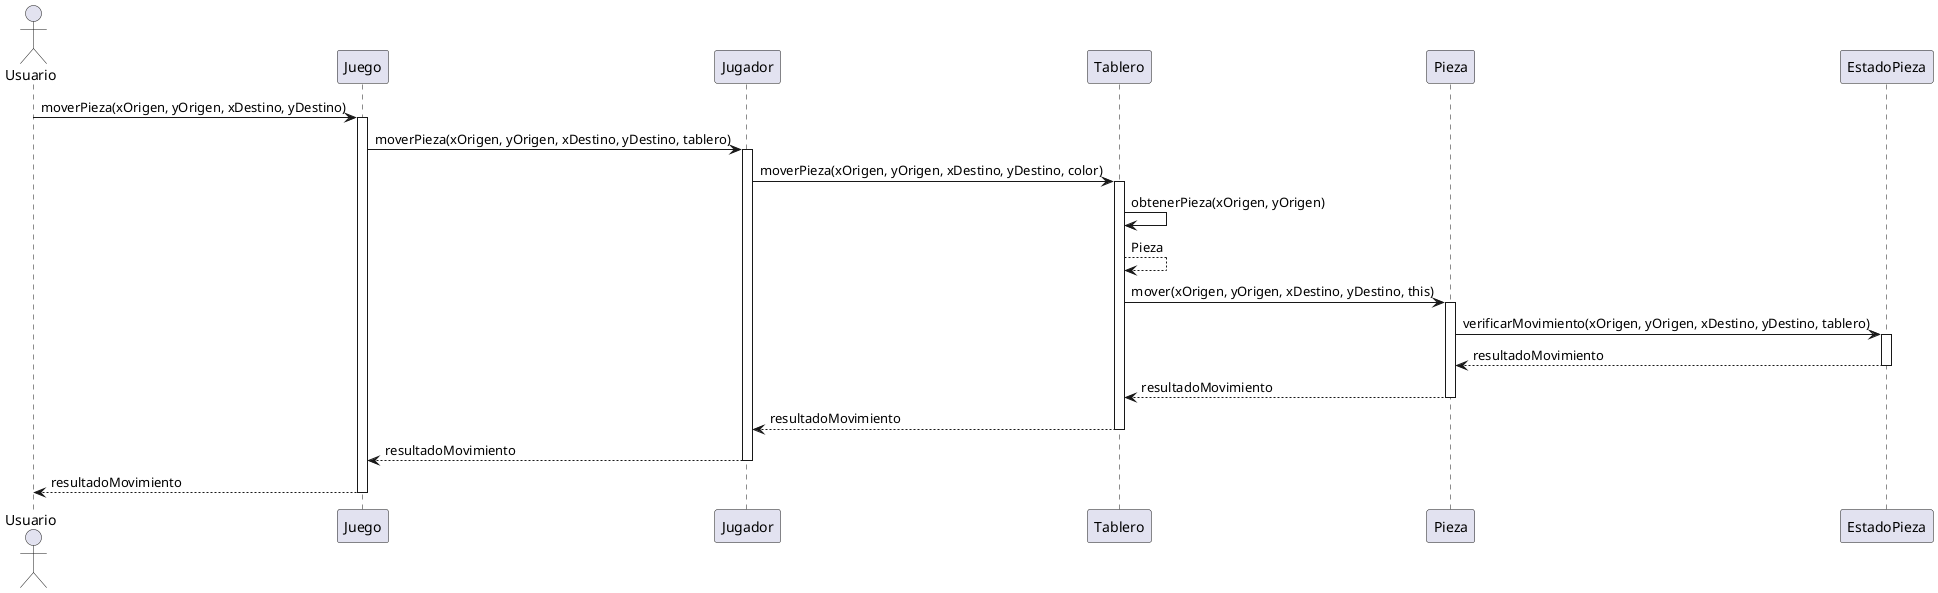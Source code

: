 @startuml
actor Usuario

Usuario -> Juego : moverPieza(xOrigen, yOrigen, xDestino, yDestino)
activate Juego

Juego -> Jugador : moverPieza(xOrigen, yOrigen, xDestino, yDestino, tablero)
activate Jugador

Jugador -> Tablero : moverPieza(xOrigen, yOrigen, xDestino, yDestino, color)
activate Tablero

Tablero -> Tablero : obtenerPieza(xOrigen, yOrigen)
Tablero --> Tablero : Pieza

Tablero -> Pieza : mover(xOrigen, yOrigen, xDestino, yDestino, this)
activate Pieza

Pieza -> EstadoPieza : verificarMovimiento(xOrigen, yOrigen, xDestino, yDestino, tablero)
activate EstadoPieza

EstadoPieza --> Pieza : resultadoMovimiento
deactivate EstadoPieza

Pieza --> Tablero : resultadoMovimiento
deactivate Pieza

Tablero --> Jugador : resultadoMovimiento
deactivate Tablero

Jugador --> Juego : resultadoMovimiento
deactivate Jugador

Juego --> Usuario : resultadoMovimiento
deactivate Juego

@enduml